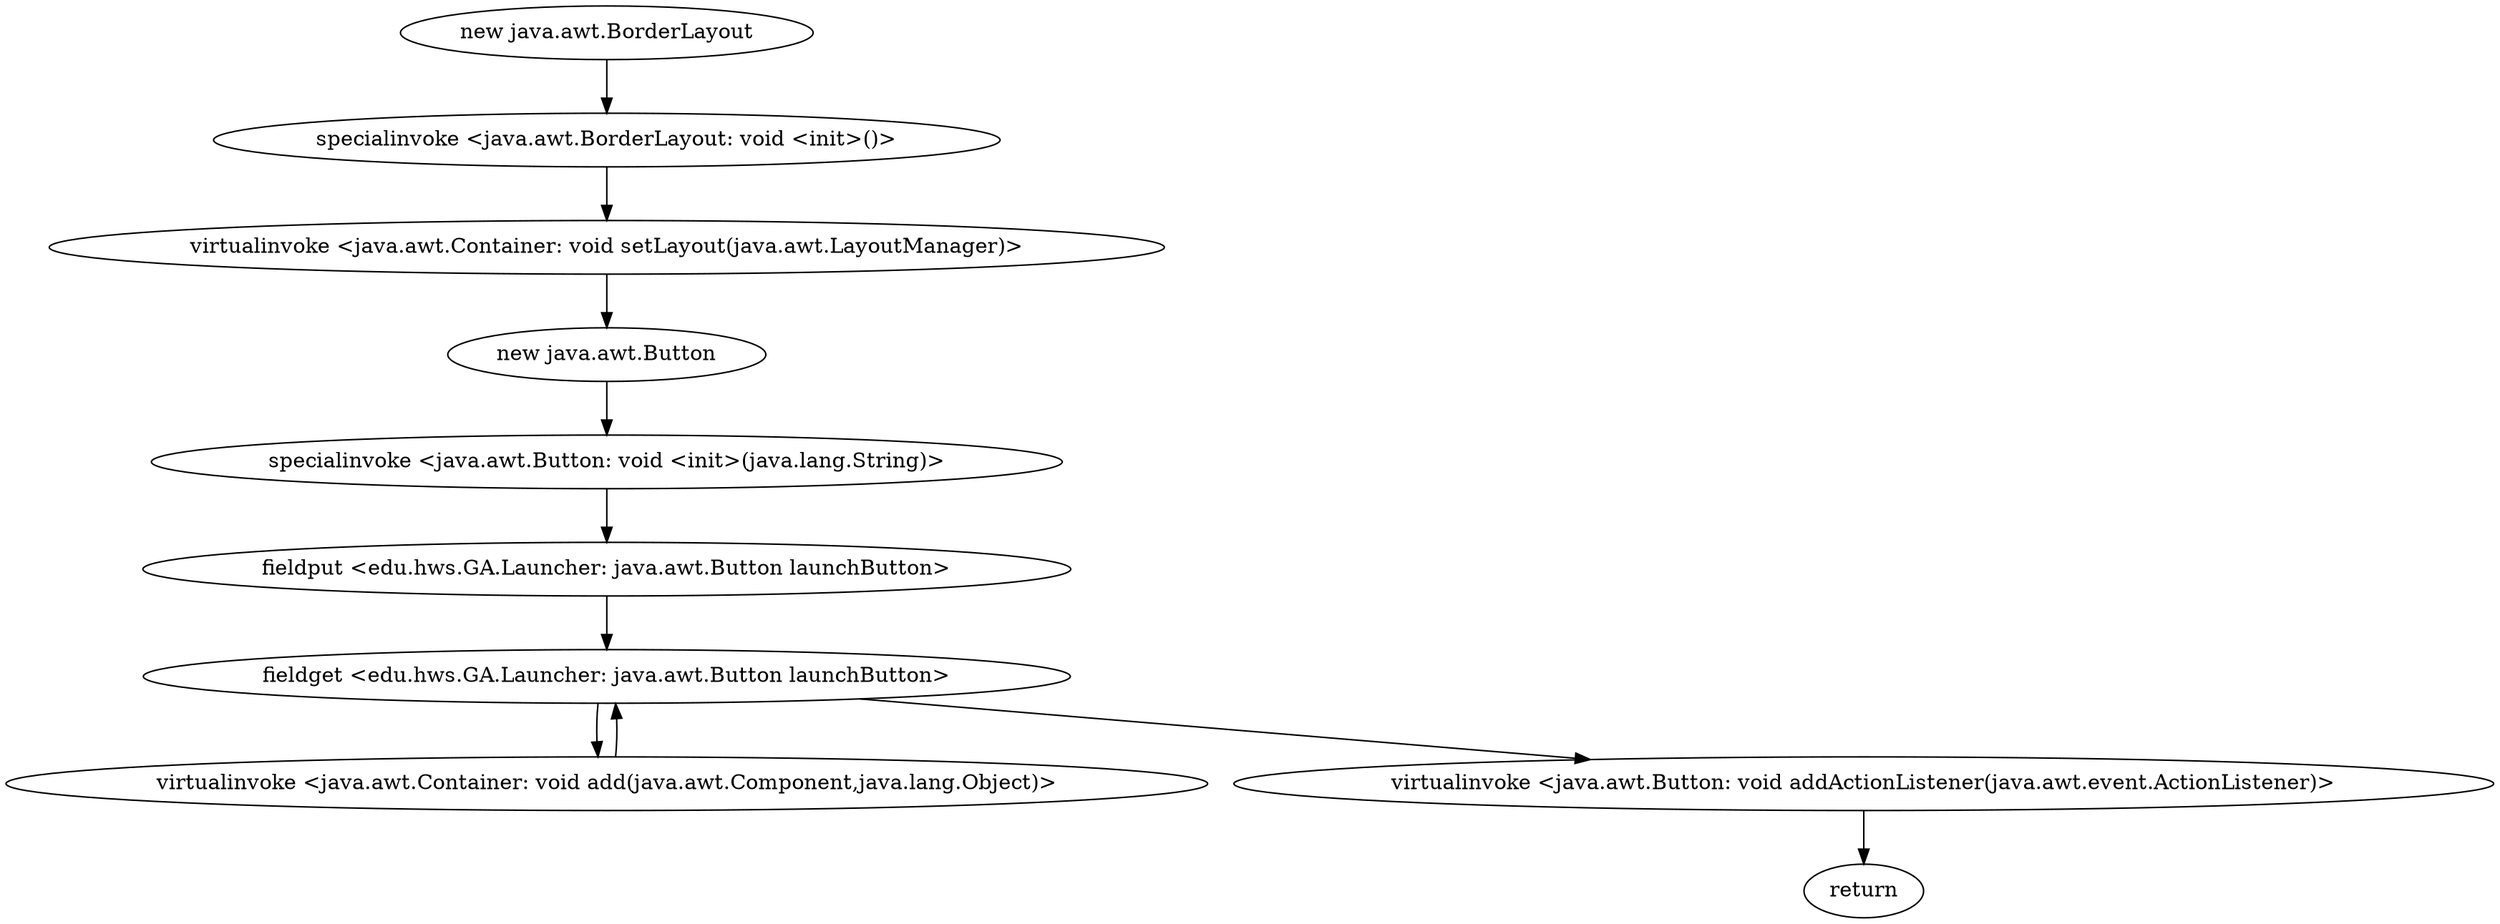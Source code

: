 digraph "" {
"new java.awt.BorderLayout";
 "new java.awt.BorderLayout"->"specialinvoke <java.awt.BorderLayout: void <init>()>";
 "specialinvoke <java.awt.BorderLayout: void <init>()>"->"virtualinvoke <java.awt.Container: void setLayout(java.awt.LayoutManager)>";
 "virtualinvoke <java.awt.Container: void setLayout(java.awt.LayoutManager)>"->"new java.awt.Button";
 "new java.awt.Button"->"specialinvoke <java.awt.Button: void <init>(java.lang.String)>";
 "specialinvoke <java.awt.Button: void <init>(java.lang.String)>"->"fieldput <edu.hws.GA.Launcher: java.awt.Button launchButton>";
 "fieldput <edu.hws.GA.Launcher: java.awt.Button launchButton>"->"fieldget <edu.hws.GA.Launcher: java.awt.Button launchButton>";
 "fieldget <edu.hws.GA.Launcher: java.awt.Button launchButton>"->"virtualinvoke <java.awt.Container: void add(java.awt.Component,java.lang.Object)>";
 "virtualinvoke <java.awt.Container: void add(java.awt.Component,java.lang.Object)>"->"fieldget <edu.hws.GA.Launcher: java.awt.Button launchButton>";
 "fieldget <edu.hws.GA.Launcher: java.awt.Button launchButton>"->"virtualinvoke <java.awt.Button: void addActionListener(java.awt.event.ActionListener)>";
 "virtualinvoke <java.awt.Button: void addActionListener(java.awt.event.ActionListener)>"->"return";
}
